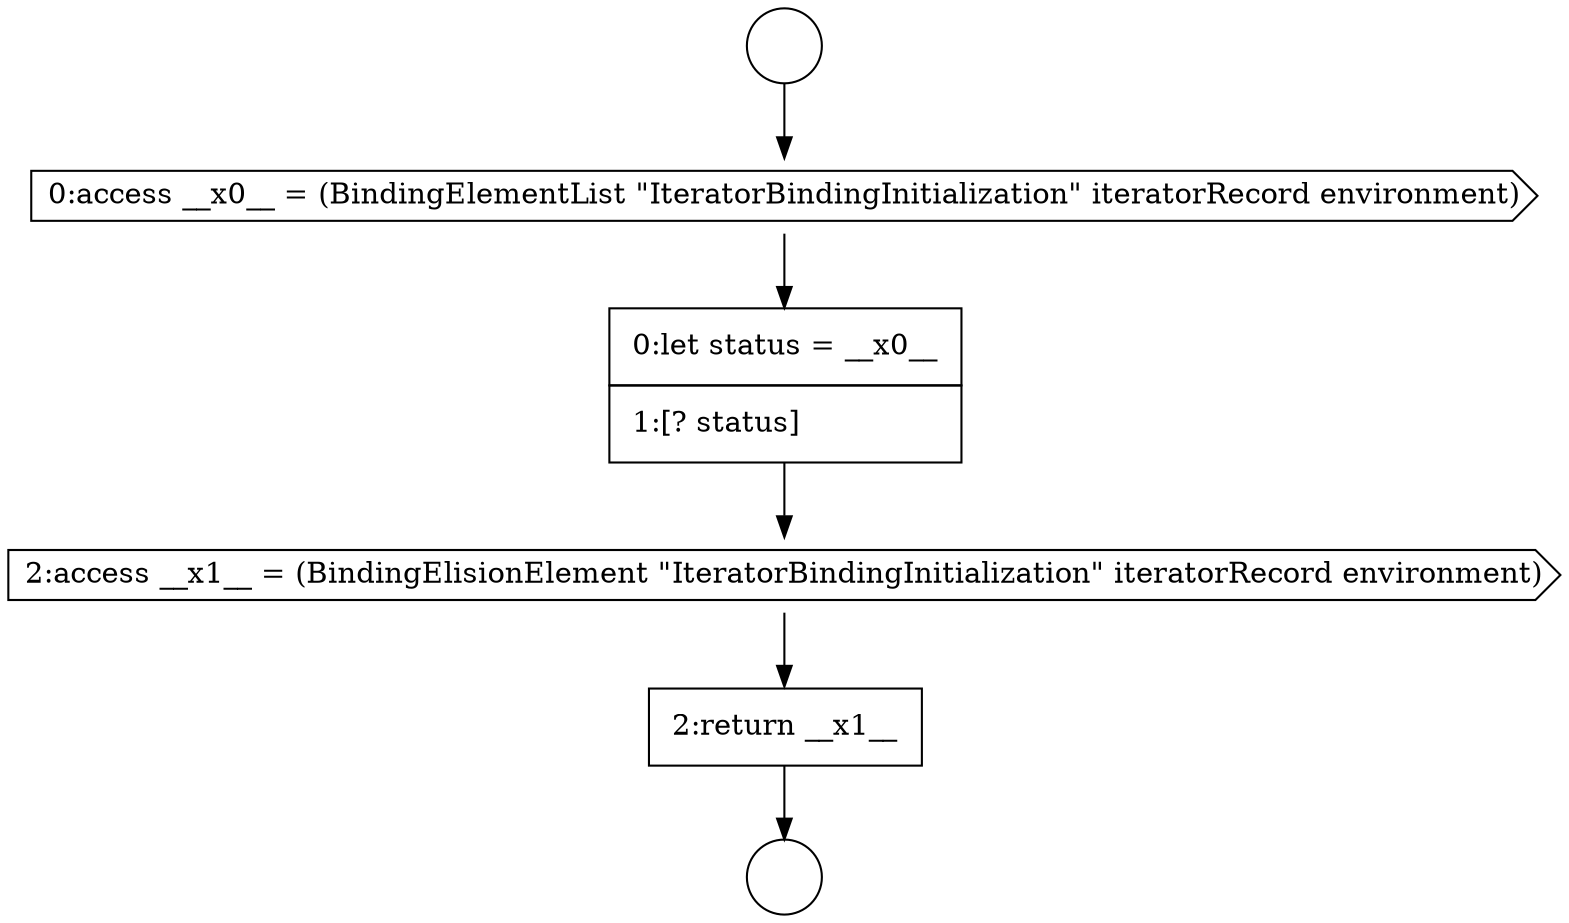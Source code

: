 digraph {
  node5921 [shape=cds, label=<<font color="black">0:access __x0__ = (BindingElementList &quot;IteratorBindingInitialization&quot; iteratorRecord environment)</font>> color="black" fillcolor="white" style=filled]
  node5924 [shape=none, margin=0, label=<<font color="black">
    <table border="0" cellborder="1" cellspacing="0" cellpadding="10">
      <tr><td align="left">2:return __x1__</td></tr>
    </table>
  </font>> color="black" fillcolor="white" style=filled]
  node5919 [shape=circle label=" " color="black" fillcolor="white" style=filled]
  node5923 [shape=cds, label=<<font color="black">2:access __x1__ = (BindingElisionElement &quot;IteratorBindingInitialization&quot; iteratorRecord environment)</font>> color="black" fillcolor="white" style=filled]
  node5920 [shape=circle label=" " color="black" fillcolor="white" style=filled]
  node5922 [shape=none, margin=0, label=<<font color="black">
    <table border="0" cellborder="1" cellspacing="0" cellpadding="10">
      <tr><td align="left">0:let status = __x0__</td></tr>
      <tr><td align="left">1:[? status]</td></tr>
    </table>
  </font>> color="black" fillcolor="white" style=filled]
  node5919 -> node5921 [ color="black"]
  node5921 -> node5922 [ color="black"]
  node5922 -> node5923 [ color="black"]
  node5923 -> node5924 [ color="black"]
  node5924 -> node5920 [ color="black"]
}
